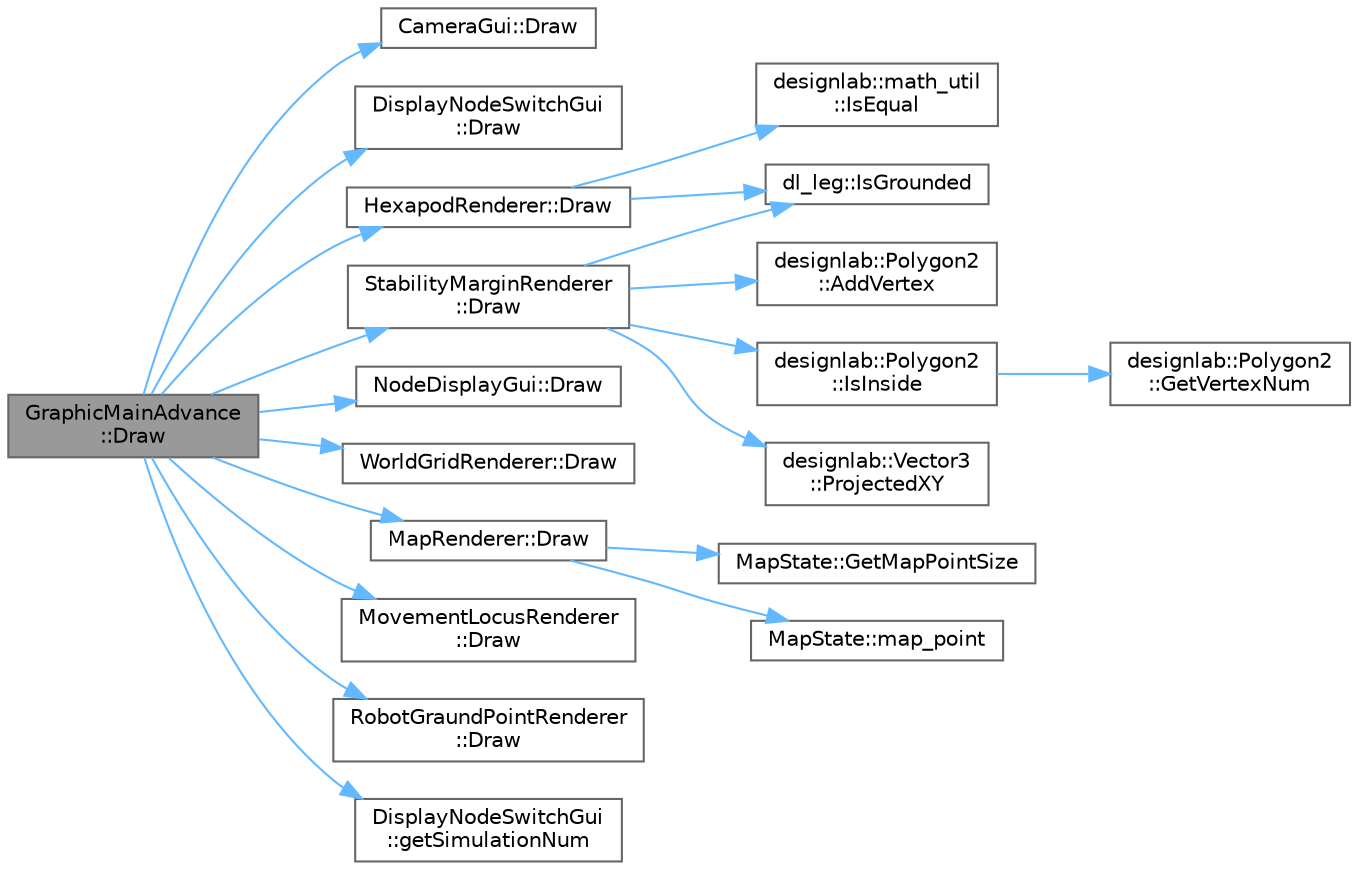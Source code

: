 digraph "GraphicMainAdvance::Draw"
{
 // LATEX_PDF_SIZE
  bgcolor="transparent";
  edge [fontname=Helvetica,fontsize=10,labelfontname=Helvetica,labelfontsize=10];
  node [fontname=Helvetica,fontsize=10,shape=box,height=0.2,width=0.4];
  rankdir="LR";
  Node1 [id="Node000001",label="GraphicMainAdvance\l::Draw",height=0.2,width=0.4,color="gray40", fillcolor="grey60", style="filled", fontcolor="black",tooltip="描画を行う．ここでは描画系の処理のみを行い内部のデータを更新しないためconstを付けている．純粋仮想関数．"];
  Node1 -> Node2 [id="edge1_Node000001_Node000002",color="steelblue1",style="solid",tooltip=" "];
  Node2 [id="Node000002",label="CameraGui::Draw",height=0.2,width=0.4,color="grey40", fillcolor="white", style="filled",URL="$class_camera_gui.html#ada26678aa63e5091de5d1ae4e4ec3e9a",tooltip="GUIの描画を行う"];
  Node1 -> Node3 [id="edge2_Node000001_Node000003",color="steelblue1",style="solid",tooltip=" "];
  Node3 [id="Node000003",label="DisplayNodeSwitchGui\l::Draw",height=0.2,width=0.4,color="grey40", fillcolor="white", style="filled",URL="$class_display_node_switch_gui.html#a6be29aa4d678251cb1fe8b507ace0064",tooltip="GUIの描画"];
  Node1 -> Node4 [id="edge3_Node000001_Node000004",color="steelblue1",style="solid",tooltip=" "];
  Node4 [id="Node000004",label="HexapodRenderer::Draw",height=0.2,width=0.4,color="grey40", fillcolor="white", style="filled",URL="$class_hexapod_renderer.html#a8eae43f9a83c964275d97cd9c73d9451",tooltip="ロボットを3D空間に描画する．"];
  Node4 -> Node5 [id="edge4_Node000004_Node000005",color="steelblue1",style="solid",tooltip=" "];
  Node5 [id="Node000005",label="designlab::math_util\l::IsEqual",height=0.2,width=0.4,color="grey40", fillcolor="white", style="filled",URL="$namespacedesignlab_1_1math__util.html#a44a42787b2445c454d3afed817c1769e",tooltip="C++において，小数同士の計算は誤差が出てしまう．誤差込みで値が等しいか調べる．"];
  Node4 -> Node6 [id="edge5_Node000004_Node000006",color="steelblue1",style="solid",tooltip=" "];
  Node6 [id="Node000006",label="dl_leg::IsGrounded",height=0.2,width=0.4,color="grey40", fillcolor="white", style="filled",URL="$namespacedl__leg.html#af9f9b0788c3b3049e8bbf659df946c20",tooltip="脚番号 leg_index 0 〜 5 に応じて，その脚が接地しているかを調べる．   脚は右前脚を0番として，時計回りに0,1,2,3,4,5となる．左前足が5番．"];
  Node1 -> Node7 [id="edge6_Node000001_Node000007",color="steelblue1",style="solid",tooltip=" "];
  Node7 [id="Node000007",label="NodeDisplayGui::Draw",height=0.2,width=0.4,color="grey40", fillcolor="white", style="filled",URL="$class_node_display_gui.html#a839b67b1b96859f8ad23b00a56c2997d",tooltip="GUIの表示を行う"];
  Node1 -> Node8 [id="edge7_Node000001_Node000008",color="steelblue1",style="solid",tooltip=" "];
  Node8 [id="Node000008",label="WorldGridRenderer::Draw",height=0.2,width=0.4,color="grey40", fillcolor="white", style="filled",URL="$class_world_grid_renderer.html#af26f74852d21ad5bbdc17114cc69fb0c",tooltip="ワールドの格子線を描画する"];
  Node1 -> Node9 [id="edge8_Node000001_Node000009",color="steelblue1",style="solid",tooltip=" "];
  Node9 [id="Node000009",label="MapRenderer::Draw",height=0.2,width=0.4,color="grey40", fillcolor="white", style="filled",URL="$class_map_renderer.html#a7f66eb64de0ae30b8aec6b22484f7762",tooltip="マップの描画を行う．"];
  Node9 -> Node10 [id="edge9_Node000009_Node000010",color="steelblue1",style="solid",tooltip=" "];
  Node10 [id="Node000010",label="MapState::GetMapPointSize",height=0.2,width=0.4,color="grey40", fillcolor="white", style="filled",URL="$class_map_state.html#af1cbbeb3eb577b1c3530a43c57028dec",tooltip="脚設置可能点の総数を返す．"];
  Node9 -> Node11 [id="edge10_Node000009_Node000011",color="steelblue1",style="solid",tooltip=" "];
  Node11 [id="Node000011",label="MapState::map_point",height=0.2,width=0.4,color="grey40", fillcolor="white", style="filled",URL="$class_map_state.html#ab67d37b4967ad2d36f36c87c68d9bacd",tooltip="脚設置可能点の座標を返す．"];
  Node1 -> Node12 [id="edge11_Node000001_Node000012",color="steelblue1",style="solid",tooltip=" "];
  Node12 [id="Node000012",label="MovementLocusRenderer\l::Draw",height=0.2,width=0.4,color="grey40", fillcolor="white", style="filled",URL="$class_movement_locus_renderer.html#a612f13f7426af1679fbb004fe612c9c6",tooltip="ロボットの移動軌跡を描画する．"];
  Node1 -> Node13 [id="edge12_Node000001_Node000013",color="steelblue1",style="solid",tooltip=" "];
  Node13 [id="Node000013",label="StabilityMarginRenderer\l::Draw",height=0.2,width=0.4,color="grey40", fillcolor="white", style="filled",URL="$class_stability_margin_renderer.html#a798847136070802f8c38a2ec5e71753f",tooltip="ロボットの静的安定余裕(支持脚多角形)を描画する．"];
  Node13 -> Node14 [id="edge13_Node000013_Node000014",color="steelblue1",style="solid",tooltip=" "];
  Node14 [id="Node000014",label="designlab::Polygon2\l::AddVertex",height=0.2,width=0.4,color="grey40", fillcolor="white", style="filled",URL="$structdesignlab_1_1_polygon2.html#a1ecd8437967c9a9c68d8b580406ca299",tooltip="頂点を追加する関数"];
  Node13 -> Node6 [id="edge14_Node000013_Node000006",color="steelblue1",style="solid",tooltip=" "];
  Node13 -> Node15 [id="edge15_Node000013_Node000015",color="steelblue1",style="solid",tooltip=" "];
  Node15 [id="Node000015",label="designlab::Polygon2\l::IsInside",height=0.2,width=0.4,color="grey40", fillcolor="white", style="filled",URL="$structdesignlab_1_1_polygon2.html#a3965642438156b1b86dfea1d76beaa53",tooltip="点が多角形の内部にあるかどうか調べる関数．多角形が凸でない場合は正しく判定できない．"];
  Node15 -> Node16 [id="edge16_Node000015_Node000016",color="steelblue1",style="solid",tooltip=" "];
  Node16 [id="Node000016",label="designlab::Polygon2\l::GetVertexNum",height=0.2,width=0.4,color="grey40", fillcolor="white", style="filled",URL="$structdesignlab_1_1_polygon2.html#a5325a59337947d2b61e055431f2ce3f3",tooltip="多角形の頂点数を返す関数"];
  Node13 -> Node17 [id="edge17_Node000013_Node000017",color="steelblue1",style="solid",tooltip=" "];
  Node17 [id="Node000017",label="designlab::Vector3\l::ProjectedXY",height=0.2,width=0.4,color="grey40", fillcolor="white", style="filled",URL="$structdesignlab_1_1_vector3.html#a3f278dfeaf16db1a9635bd4e3eecf6ed",tooltip="XY平面に射影したベクトルを返す．"];
  Node1 -> Node18 [id="edge18_Node000001_Node000018",color="steelblue1",style="solid",tooltip=" "];
  Node18 [id="Node000018",label="RobotGraundPointRenderer\l::Draw",height=0.2,width=0.4,color="grey40", fillcolor="white", style="filled",URL="$class_robot_graund_point_renderer.html#ab29a09c0c523164d7d15195fc13eedd7",tooltip=" "];
  Node1 -> Node19 [id="edge19_Node000001_Node000019",color="steelblue1",style="solid",tooltip=" "];
  Node19 [id="Node000019",label="DisplayNodeSwitchGui\l::getSimulationNum",height=0.2,width=0.4,color="grey40", fillcolor="white", style="filled",URL="$class_display_node_switch_gui.html#a7b3423582511df09f935571d695e6c21",tooltip="現在表示するシミュレーションの番号を取得する"];
}
